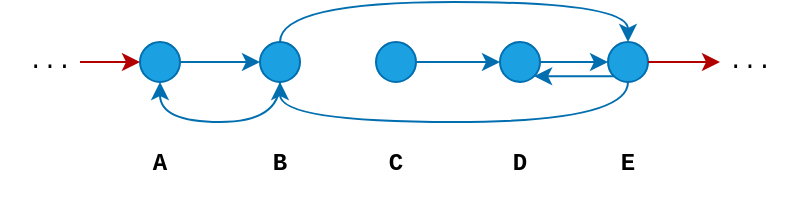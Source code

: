 <mxfile version="20.5.3" type="github">
  <diagram id="nQOv96Kn8g1E1iUqbzxE" name="Page-1">
    <mxGraphModel dx="1178" dy="655" grid="1" gridSize="10" guides="1" tooltips="1" connect="1" arrows="1" fold="1" page="1" pageScale="1" pageWidth="827" pageHeight="1169" math="0" shadow="0">
      <root>
        <mxCell id="0" />
        <mxCell id="1" parent="0" />
        <mxCell id="6Nq6n4FKqv7ROmzl2t7v-12" style="edgeStyle=orthogonalEdgeStyle;rounded=0;orthogonalLoop=1;jettySize=auto;html=1;exitX=1;exitY=0.5;exitDx=0;exitDy=0;entryX=0;entryY=0.5;entryDx=0;entryDy=0;fillColor=#1ba1e2;strokeColor=#006EAF;" edge="1" parent="1" source="6Nq6n4FKqv7ROmzl2t7v-2" target="6Nq6n4FKqv7ROmzl2t7v-3">
          <mxGeometry relative="1" as="geometry" />
        </mxCell>
        <mxCell id="6Nq6n4FKqv7ROmzl2t7v-2" value="" style="ellipse;whiteSpace=wrap;html=1;strokeColor=#006EAF;fillColor=#1ba1e2;fontColor=#ffffff;" vertex="1" parent="1">
          <mxGeometry x="160" y="170" width="20" height="20" as="geometry" />
        </mxCell>
        <mxCell id="6Nq6n4FKqv7ROmzl2t7v-22" style="edgeStyle=orthogonalEdgeStyle;rounded=0;orthogonalLoop=1;jettySize=auto;html=1;exitX=0.5;exitY=0;exitDx=0;exitDy=0;entryX=0.5;entryY=0;entryDx=0;entryDy=0;curved=1;fillColor=#1ba1e2;strokeColor=#006EAF;" edge="1" parent="1" source="6Nq6n4FKqv7ROmzl2t7v-3" target="6Nq6n4FKqv7ROmzl2t7v-7">
          <mxGeometry relative="1" as="geometry" />
        </mxCell>
        <mxCell id="6Nq6n4FKqv7ROmzl2t7v-28" style="edgeStyle=orthogonalEdgeStyle;curved=1;rounded=0;orthogonalLoop=1;jettySize=auto;html=1;exitX=0.5;exitY=1;exitDx=0;exitDy=0;entryX=0.5;entryY=1;entryDx=0;entryDy=0;fillColor=#1ba1e2;strokeColor=#006EAF;" edge="1" parent="1" source="6Nq6n4FKqv7ROmzl2t7v-3" target="6Nq6n4FKqv7ROmzl2t7v-2">
          <mxGeometry relative="1" as="geometry" />
        </mxCell>
        <mxCell id="6Nq6n4FKqv7ROmzl2t7v-3" value="" style="ellipse;whiteSpace=wrap;html=1;strokeColor=#006EAF;fillColor=#1ba1e2;fontColor=#ffffff;" vertex="1" parent="1">
          <mxGeometry x="220" y="170" width="20" height="20" as="geometry" />
        </mxCell>
        <mxCell id="6Nq6n4FKqv7ROmzl2t7v-24" style="edgeStyle=orthogonalEdgeStyle;curved=1;rounded=0;orthogonalLoop=1;jettySize=auto;html=1;exitX=1;exitY=0.5;exitDx=0;exitDy=0;entryX=0;entryY=0.5;entryDx=0;entryDy=0;fillColor=#1ba1e2;strokeColor=#006EAF;" edge="1" parent="1" source="6Nq6n4FKqv7ROmzl2t7v-4" target="6Nq6n4FKqv7ROmzl2t7v-5">
          <mxGeometry relative="1" as="geometry" />
        </mxCell>
        <mxCell id="6Nq6n4FKqv7ROmzl2t7v-4" value="" style="ellipse;whiteSpace=wrap;html=1;strokeColor=#006EAF;fillColor=#1ba1e2;fontColor=#ffffff;" vertex="1" parent="1">
          <mxGeometry x="278" y="170" width="20" height="20" as="geometry" />
        </mxCell>
        <mxCell id="6Nq6n4FKqv7ROmzl2t7v-26" style="edgeStyle=orthogonalEdgeStyle;curved=1;rounded=0;orthogonalLoop=1;jettySize=auto;html=1;exitX=1;exitY=0.5;exitDx=0;exitDy=0;entryX=0;entryY=0.5;entryDx=0;entryDy=0;fillColor=#1ba1e2;strokeColor=#006EAF;" edge="1" parent="1" source="6Nq6n4FKqv7ROmzl2t7v-5" target="6Nq6n4FKqv7ROmzl2t7v-7">
          <mxGeometry relative="1" as="geometry" />
        </mxCell>
        <mxCell id="6Nq6n4FKqv7ROmzl2t7v-5" value="" style="ellipse;whiteSpace=wrap;html=1;strokeColor=#006EAF;fillColor=#1ba1e2;fontColor=#ffffff;" vertex="1" parent="1">
          <mxGeometry x="340" y="170" width="20" height="20" as="geometry" />
        </mxCell>
        <mxCell id="6Nq6n4FKqv7ROmzl2t7v-23" style="edgeStyle=orthogonalEdgeStyle;curved=1;rounded=0;orthogonalLoop=1;jettySize=auto;html=1;exitX=0.5;exitY=1;exitDx=0;exitDy=0;entryX=0.5;entryY=1;entryDx=0;entryDy=0;fillColor=#1ba1e2;strokeColor=#006EAF;" edge="1" parent="1" source="6Nq6n4FKqv7ROmzl2t7v-7" target="6Nq6n4FKqv7ROmzl2t7v-3">
          <mxGeometry relative="1" as="geometry" />
        </mxCell>
        <mxCell id="6Nq6n4FKqv7ROmzl2t7v-31" style="edgeStyle=orthogonalEdgeStyle;curved=1;rounded=0;orthogonalLoop=1;jettySize=auto;html=1;exitX=0;exitY=1;exitDx=0;exitDy=0;entryX=1;entryY=1;entryDx=0;entryDy=0;fillColor=#1ba1e2;strokeColor=#006EAF;" edge="1" parent="1" source="6Nq6n4FKqv7ROmzl2t7v-7" target="6Nq6n4FKqv7ROmzl2t7v-5">
          <mxGeometry relative="1" as="geometry" />
        </mxCell>
        <mxCell id="6Nq6n4FKqv7ROmzl2t7v-7" value="" style="ellipse;whiteSpace=wrap;html=1;strokeColor=#006EAF;fillColor=#1ba1e2;fontColor=#ffffff;" vertex="1" parent="1">
          <mxGeometry x="394" y="170" width="20" height="20" as="geometry" />
        </mxCell>
        <mxCell id="6Nq6n4FKqv7ROmzl2t7v-32" value="&lt;font face=&quot;Courier New&quot;&gt;&lt;b&gt;A&lt;/b&gt;&lt;/font&gt;" style="whiteSpace=wrap;html=1;strokeColor=none;fillColor=none;" vertex="1" parent="1">
          <mxGeometry x="110" y="200" width="120" height="60" as="geometry" />
        </mxCell>
        <mxCell id="6Nq6n4FKqv7ROmzl2t7v-33" value="&lt;font face=&quot;Courier New&quot;&gt;&lt;b&gt;B&lt;/b&gt;&lt;/font&gt;" style="whiteSpace=wrap;html=1;strokeColor=none;fillColor=none;" vertex="1" parent="1">
          <mxGeometry x="170" y="200" width="120" height="60" as="geometry" />
        </mxCell>
        <mxCell id="6Nq6n4FKqv7ROmzl2t7v-34" value="&lt;font face=&quot;Courier New&quot;&gt;&lt;b&gt;C&lt;/b&gt;&lt;/font&gt;" style="whiteSpace=wrap;html=1;strokeColor=none;fillColor=none;" vertex="1" parent="1">
          <mxGeometry x="228" y="200" width="120" height="60" as="geometry" />
        </mxCell>
        <mxCell id="6Nq6n4FKqv7ROmzl2t7v-35" value="&lt;font face=&quot;Courier New&quot;&gt;&lt;b&gt;D&lt;/b&gt;&lt;/font&gt;" style="whiteSpace=wrap;html=1;strokeColor=none;fillColor=none;" vertex="1" parent="1">
          <mxGeometry x="290" y="200" width="120" height="60" as="geometry" />
        </mxCell>
        <mxCell id="6Nq6n4FKqv7ROmzl2t7v-36" value="&lt;font face=&quot;Courier New&quot;&gt;&lt;b&gt;E&lt;/b&gt;&lt;/font&gt;" style="whiteSpace=wrap;html=1;strokeColor=none;fillColor=none;" vertex="1" parent="1">
          <mxGeometry x="344" y="200" width="120" height="60" as="geometry" />
        </mxCell>
        <mxCell id="6Nq6n4FKqv7ROmzl2t7v-38" value="" style="endArrow=classic;html=1;rounded=0;fontFamily=Courier New;curved=1;exitX=1;exitY=0.5;exitDx=0;exitDy=0;fillColor=#e51400;strokeColor=#B20000;" edge="1" parent="1" source="6Nq6n4FKqv7ROmzl2t7v-7">
          <mxGeometry width="50" height="50" relative="1" as="geometry">
            <mxPoint x="460" y="230" as="sourcePoint" />
            <mxPoint x="450" y="180" as="targetPoint" />
          </mxGeometry>
        </mxCell>
        <mxCell id="6Nq6n4FKqv7ROmzl2t7v-39" value="..." style="whiteSpace=wrap;html=1;strokeColor=none;fontFamily=Courier New;fillColor=none;" vertex="1" parent="1">
          <mxGeometry x="440" y="155" width="50" height="50" as="geometry" />
        </mxCell>
        <mxCell id="6Nq6n4FKqv7ROmzl2t7v-40" value="" style="endArrow=classic;html=1;rounded=0;fontFamily=Courier New;curved=1;fillColor=#e51400;strokeColor=#B20000;entryX=0;entryY=0.5;entryDx=0;entryDy=0;" edge="1" parent="1" target="6Nq6n4FKqv7ROmzl2t7v-2">
          <mxGeometry width="50" height="50" relative="1" as="geometry">
            <mxPoint x="130" y="180" as="sourcePoint" />
            <mxPoint x="130" y="170" as="targetPoint" />
          </mxGeometry>
        </mxCell>
        <mxCell id="6Nq6n4FKqv7ROmzl2t7v-41" value="..." style="whiteSpace=wrap;html=1;strokeColor=none;fontFamily=Courier New;fillColor=none;" vertex="1" parent="1">
          <mxGeometry x="90" y="155" width="50" height="50" as="geometry" />
        </mxCell>
      </root>
    </mxGraphModel>
  </diagram>
</mxfile>
